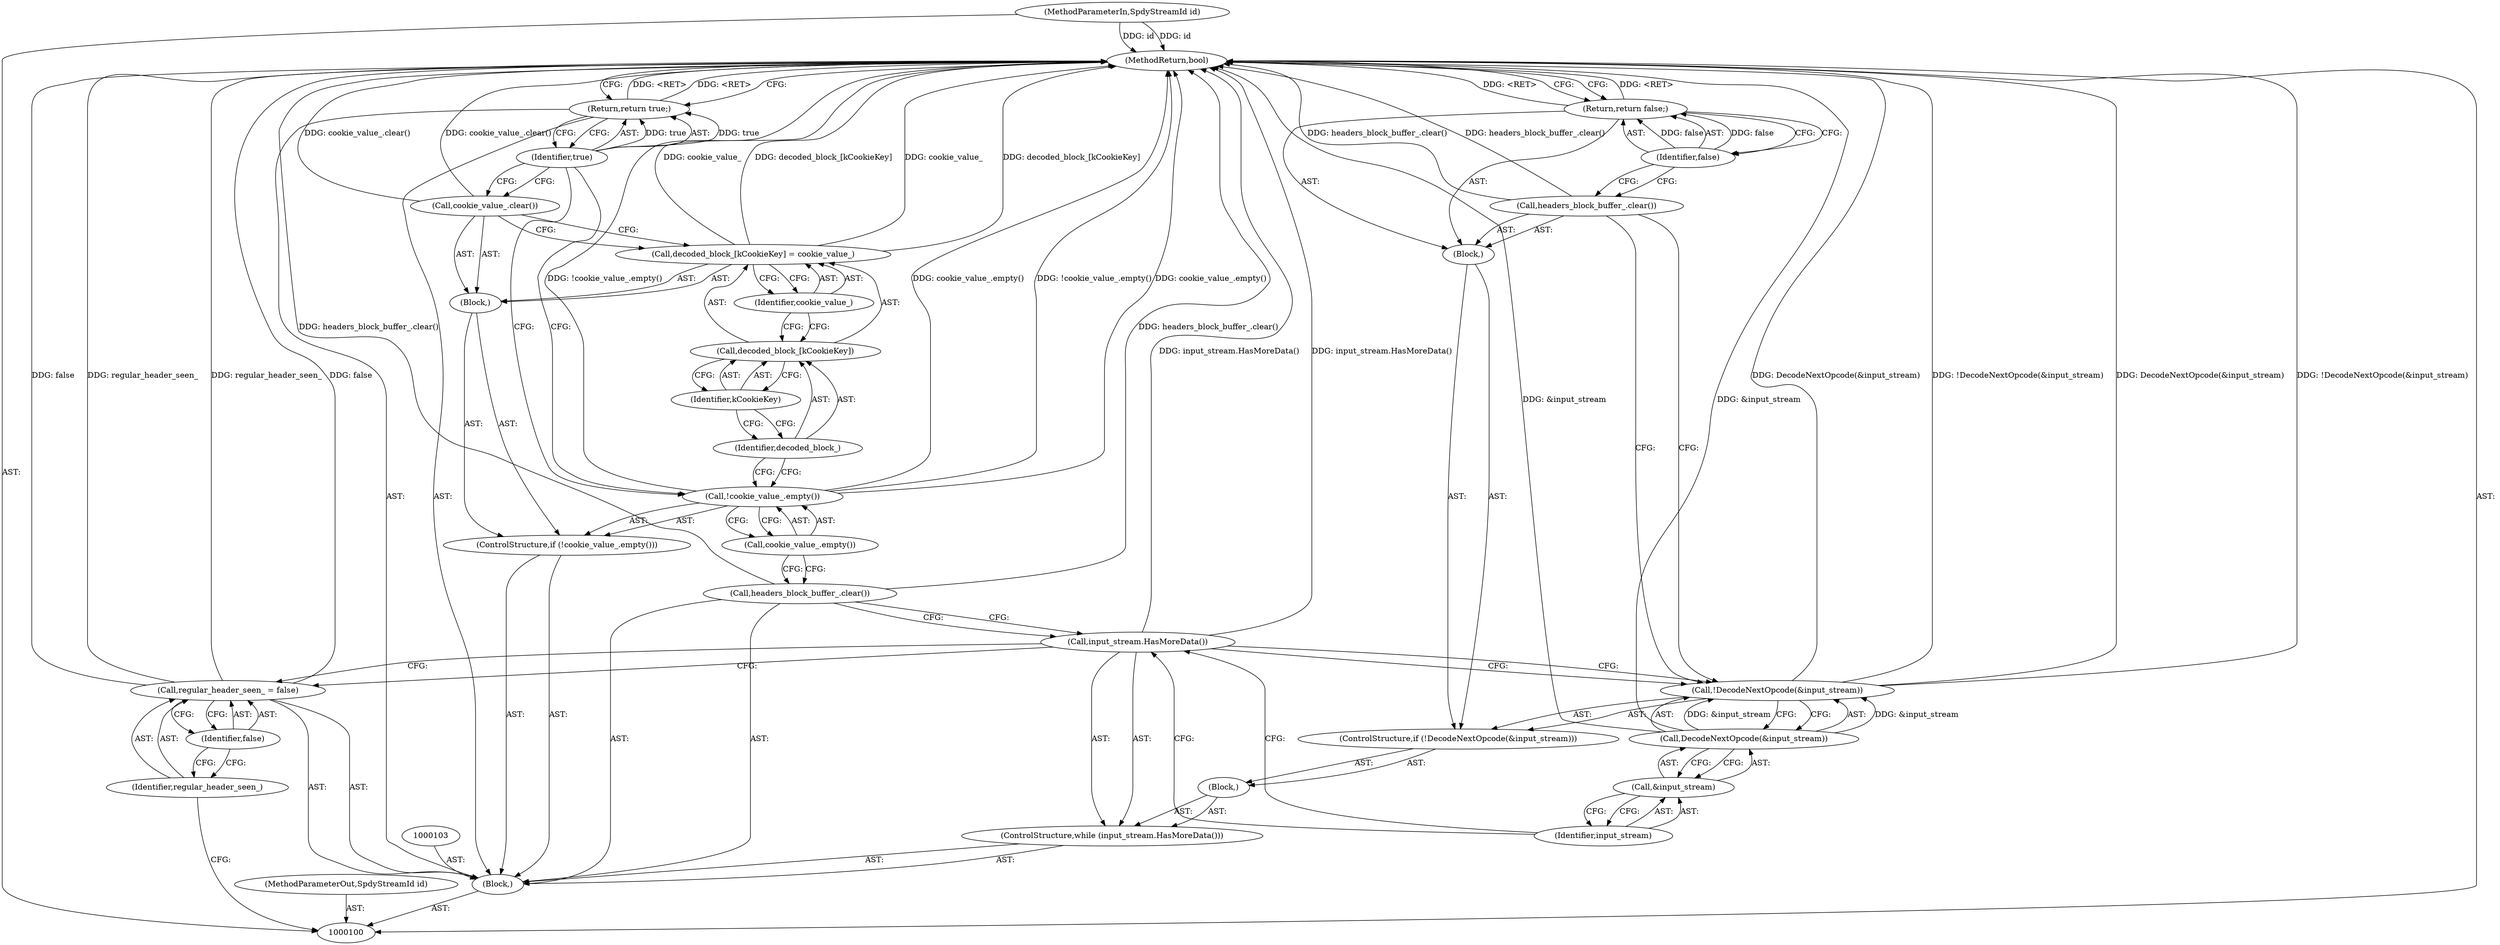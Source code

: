 digraph "0_Chrome_37f06e622f3122a0f456fa8017d832f7e08b7457_1" {
"1000132" [label="(MethodReturn,bool)"];
"1000101" [label="(MethodParameterIn,SpdyStreamId id)"];
"1000173" [label="(MethodParameterOut,SpdyStreamId id)"];
"1000102" [label="(Block,)"];
"1000119" [label="(Call,headers_block_buffer_.clear())"];
"1000120" [label="(ControlStructure,if (!cookie_value_.empty()))"];
"1000123" [label="(Block,)"];
"1000121" [label="(Call,!cookie_value_.empty())"];
"1000122" [label="(Call,cookie_value_.empty())"];
"1000127" [label="(Identifier,kCookieKey)"];
"1000128" [label="(Identifier,cookie_value_)"];
"1000124" [label="(Call,decoded_block_[kCookieKey] = cookie_value_)"];
"1000125" [label="(Call,decoded_block_[kCookieKey])"];
"1000126" [label="(Identifier,decoded_block_)"];
"1000129" [label="(Call,cookie_value_.clear())"];
"1000131" [label="(Identifier,true)"];
"1000130" [label="(Return,return true;)"];
"1000104" [label="(Call,regular_header_seen_ = false)"];
"1000105" [label="(Identifier,regular_header_seen_)"];
"1000106" [label="(Identifier,false)"];
"1000108" [label="(Call,input_stream.HasMoreData())"];
"1000107" [label="(ControlStructure,while (input_stream.HasMoreData()))"];
"1000109" [label="(Block,)"];
"1000112" [label="(Call,DecodeNextOpcode(&input_stream))"];
"1000113" [label="(Call,&input_stream)"];
"1000114" [label="(Identifier,input_stream)"];
"1000115" [label="(Block,)"];
"1000110" [label="(ControlStructure,if (!DecodeNextOpcode(&input_stream)))"];
"1000111" [label="(Call,!DecodeNextOpcode(&input_stream))"];
"1000116" [label="(Call,headers_block_buffer_.clear())"];
"1000118" [label="(Identifier,false)"];
"1000117" [label="(Return,return false;)"];
"1000132" -> "1000100"  [label="AST: "];
"1000132" -> "1000117"  [label="CFG: "];
"1000132" -> "1000130"  [label="CFG: "];
"1000117" -> "1000132"  [label="DDG: <RET>"];
"1000124" -> "1000132"  [label="DDG: decoded_block_[kCookieKey]"];
"1000124" -> "1000132"  [label="DDG: cookie_value_"];
"1000108" -> "1000132"  [label="DDG: input_stream.HasMoreData()"];
"1000104" -> "1000132"  [label="DDG: regular_header_seen_"];
"1000104" -> "1000132"  [label="DDG: false"];
"1000129" -> "1000132"  [label="DDG: cookie_value_.clear()"];
"1000121" -> "1000132"  [label="DDG: !cookie_value_.empty()"];
"1000121" -> "1000132"  [label="DDG: cookie_value_.empty()"];
"1000111" -> "1000132"  [label="DDG: DecodeNextOpcode(&input_stream)"];
"1000111" -> "1000132"  [label="DDG: !DecodeNextOpcode(&input_stream)"];
"1000119" -> "1000132"  [label="DDG: headers_block_buffer_.clear()"];
"1000112" -> "1000132"  [label="DDG: &input_stream"];
"1000101" -> "1000132"  [label="DDG: id"];
"1000116" -> "1000132"  [label="DDG: headers_block_buffer_.clear()"];
"1000130" -> "1000132"  [label="DDG: <RET>"];
"1000101" -> "1000100"  [label="AST: "];
"1000101" -> "1000132"  [label="DDG: id"];
"1000173" -> "1000100"  [label="AST: "];
"1000102" -> "1000100"  [label="AST: "];
"1000103" -> "1000102"  [label="AST: "];
"1000104" -> "1000102"  [label="AST: "];
"1000107" -> "1000102"  [label="AST: "];
"1000119" -> "1000102"  [label="AST: "];
"1000120" -> "1000102"  [label="AST: "];
"1000130" -> "1000102"  [label="AST: "];
"1000119" -> "1000102"  [label="AST: "];
"1000119" -> "1000108"  [label="CFG: "];
"1000122" -> "1000119"  [label="CFG: "];
"1000119" -> "1000132"  [label="DDG: headers_block_buffer_.clear()"];
"1000120" -> "1000102"  [label="AST: "];
"1000121" -> "1000120"  [label="AST: "];
"1000123" -> "1000120"  [label="AST: "];
"1000123" -> "1000120"  [label="AST: "];
"1000124" -> "1000123"  [label="AST: "];
"1000129" -> "1000123"  [label="AST: "];
"1000121" -> "1000120"  [label="AST: "];
"1000121" -> "1000122"  [label="CFG: "];
"1000122" -> "1000121"  [label="AST: "];
"1000126" -> "1000121"  [label="CFG: "];
"1000131" -> "1000121"  [label="CFG: "];
"1000121" -> "1000132"  [label="DDG: !cookie_value_.empty()"];
"1000121" -> "1000132"  [label="DDG: cookie_value_.empty()"];
"1000122" -> "1000121"  [label="AST: "];
"1000122" -> "1000119"  [label="CFG: "];
"1000121" -> "1000122"  [label="CFG: "];
"1000127" -> "1000125"  [label="AST: "];
"1000127" -> "1000126"  [label="CFG: "];
"1000125" -> "1000127"  [label="CFG: "];
"1000128" -> "1000124"  [label="AST: "];
"1000128" -> "1000125"  [label="CFG: "];
"1000124" -> "1000128"  [label="CFG: "];
"1000124" -> "1000123"  [label="AST: "];
"1000124" -> "1000128"  [label="CFG: "];
"1000125" -> "1000124"  [label="AST: "];
"1000128" -> "1000124"  [label="AST: "];
"1000129" -> "1000124"  [label="CFG: "];
"1000124" -> "1000132"  [label="DDG: decoded_block_[kCookieKey]"];
"1000124" -> "1000132"  [label="DDG: cookie_value_"];
"1000125" -> "1000124"  [label="AST: "];
"1000125" -> "1000127"  [label="CFG: "];
"1000126" -> "1000125"  [label="AST: "];
"1000127" -> "1000125"  [label="AST: "];
"1000128" -> "1000125"  [label="CFG: "];
"1000126" -> "1000125"  [label="AST: "];
"1000126" -> "1000121"  [label="CFG: "];
"1000127" -> "1000126"  [label="CFG: "];
"1000129" -> "1000123"  [label="AST: "];
"1000129" -> "1000124"  [label="CFG: "];
"1000131" -> "1000129"  [label="CFG: "];
"1000129" -> "1000132"  [label="DDG: cookie_value_.clear()"];
"1000131" -> "1000130"  [label="AST: "];
"1000131" -> "1000129"  [label="CFG: "];
"1000131" -> "1000121"  [label="CFG: "];
"1000130" -> "1000131"  [label="CFG: "];
"1000131" -> "1000130"  [label="DDG: true"];
"1000130" -> "1000102"  [label="AST: "];
"1000130" -> "1000131"  [label="CFG: "];
"1000131" -> "1000130"  [label="AST: "];
"1000132" -> "1000130"  [label="CFG: "];
"1000130" -> "1000132"  [label="DDG: <RET>"];
"1000131" -> "1000130"  [label="DDG: true"];
"1000104" -> "1000102"  [label="AST: "];
"1000104" -> "1000106"  [label="CFG: "];
"1000105" -> "1000104"  [label="AST: "];
"1000106" -> "1000104"  [label="AST: "];
"1000108" -> "1000104"  [label="CFG: "];
"1000104" -> "1000132"  [label="DDG: regular_header_seen_"];
"1000104" -> "1000132"  [label="DDG: false"];
"1000105" -> "1000104"  [label="AST: "];
"1000105" -> "1000100"  [label="CFG: "];
"1000106" -> "1000105"  [label="CFG: "];
"1000106" -> "1000104"  [label="AST: "];
"1000106" -> "1000105"  [label="CFG: "];
"1000104" -> "1000106"  [label="CFG: "];
"1000108" -> "1000107"  [label="AST: "];
"1000108" -> "1000111"  [label="CFG: "];
"1000108" -> "1000104"  [label="CFG: "];
"1000114" -> "1000108"  [label="CFG: "];
"1000119" -> "1000108"  [label="CFG: "];
"1000108" -> "1000132"  [label="DDG: input_stream.HasMoreData()"];
"1000107" -> "1000102"  [label="AST: "];
"1000108" -> "1000107"  [label="AST: "];
"1000109" -> "1000107"  [label="AST: "];
"1000109" -> "1000107"  [label="AST: "];
"1000110" -> "1000109"  [label="AST: "];
"1000112" -> "1000111"  [label="AST: "];
"1000112" -> "1000113"  [label="CFG: "];
"1000113" -> "1000112"  [label="AST: "];
"1000111" -> "1000112"  [label="CFG: "];
"1000112" -> "1000132"  [label="DDG: &input_stream"];
"1000112" -> "1000111"  [label="DDG: &input_stream"];
"1000113" -> "1000112"  [label="AST: "];
"1000113" -> "1000114"  [label="CFG: "];
"1000114" -> "1000113"  [label="AST: "];
"1000112" -> "1000113"  [label="CFG: "];
"1000114" -> "1000113"  [label="AST: "];
"1000114" -> "1000108"  [label="CFG: "];
"1000113" -> "1000114"  [label="CFG: "];
"1000115" -> "1000110"  [label="AST: "];
"1000116" -> "1000115"  [label="AST: "];
"1000117" -> "1000115"  [label="AST: "];
"1000110" -> "1000109"  [label="AST: "];
"1000111" -> "1000110"  [label="AST: "];
"1000115" -> "1000110"  [label="AST: "];
"1000111" -> "1000110"  [label="AST: "];
"1000111" -> "1000112"  [label="CFG: "];
"1000112" -> "1000111"  [label="AST: "];
"1000108" -> "1000111"  [label="CFG: "];
"1000116" -> "1000111"  [label="CFG: "];
"1000111" -> "1000132"  [label="DDG: DecodeNextOpcode(&input_stream)"];
"1000111" -> "1000132"  [label="DDG: !DecodeNextOpcode(&input_stream)"];
"1000112" -> "1000111"  [label="DDG: &input_stream"];
"1000116" -> "1000115"  [label="AST: "];
"1000116" -> "1000111"  [label="CFG: "];
"1000118" -> "1000116"  [label="CFG: "];
"1000116" -> "1000132"  [label="DDG: headers_block_buffer_.clear()"];
"1000118" -> "1000117"  [label="AST: "];
"1000118" -> "1000116"  [label="CFG: "];
"1000117" -> "1000118"  [label="CFG: "];
"1000118" -> "1000117"  [label="DDG: false"];
"1000117" -> "1000115"  [label="AST: "];
"1000117" -> "1000118"  [label="CFG: "];
"1000118" -> "1000117"  [label="AST: "];
"1000132" -> "1000117"  [label="CFG: "];
"1000117" -> "1000132"  [label="DDG: <RET>"];
"1000118" -> "1000117"  [label="DDG: false"];
}
